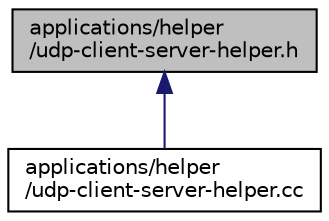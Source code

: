 digraph "applications/helper/udp-client-server-helper.h"
{
  edge [fontname="Helvetica",fontsize="10",labelfontname="Helvetica",labelfontsize="10"];
  node [fontname="Helvetica",fontsize="10",shape=record];
  Node1 [label="applications/helper\l/udp-client-server-helper.h",height=0.2,width=0.4,color="black", fillcolor="grey75", style="filled", fontcolor="black"];
  Node1 -> Node2 [dir="back",color="midnightblue",fontsize="10",style="solid"];
  Node2 [label="applications/helper\l/udp-client-server-helper.cc",height=0.2,width=0.4,color="black", fillcolor="white", style="filled",URL="$d7/d9c/udp-client-server-helper_8cc.html"];
}
